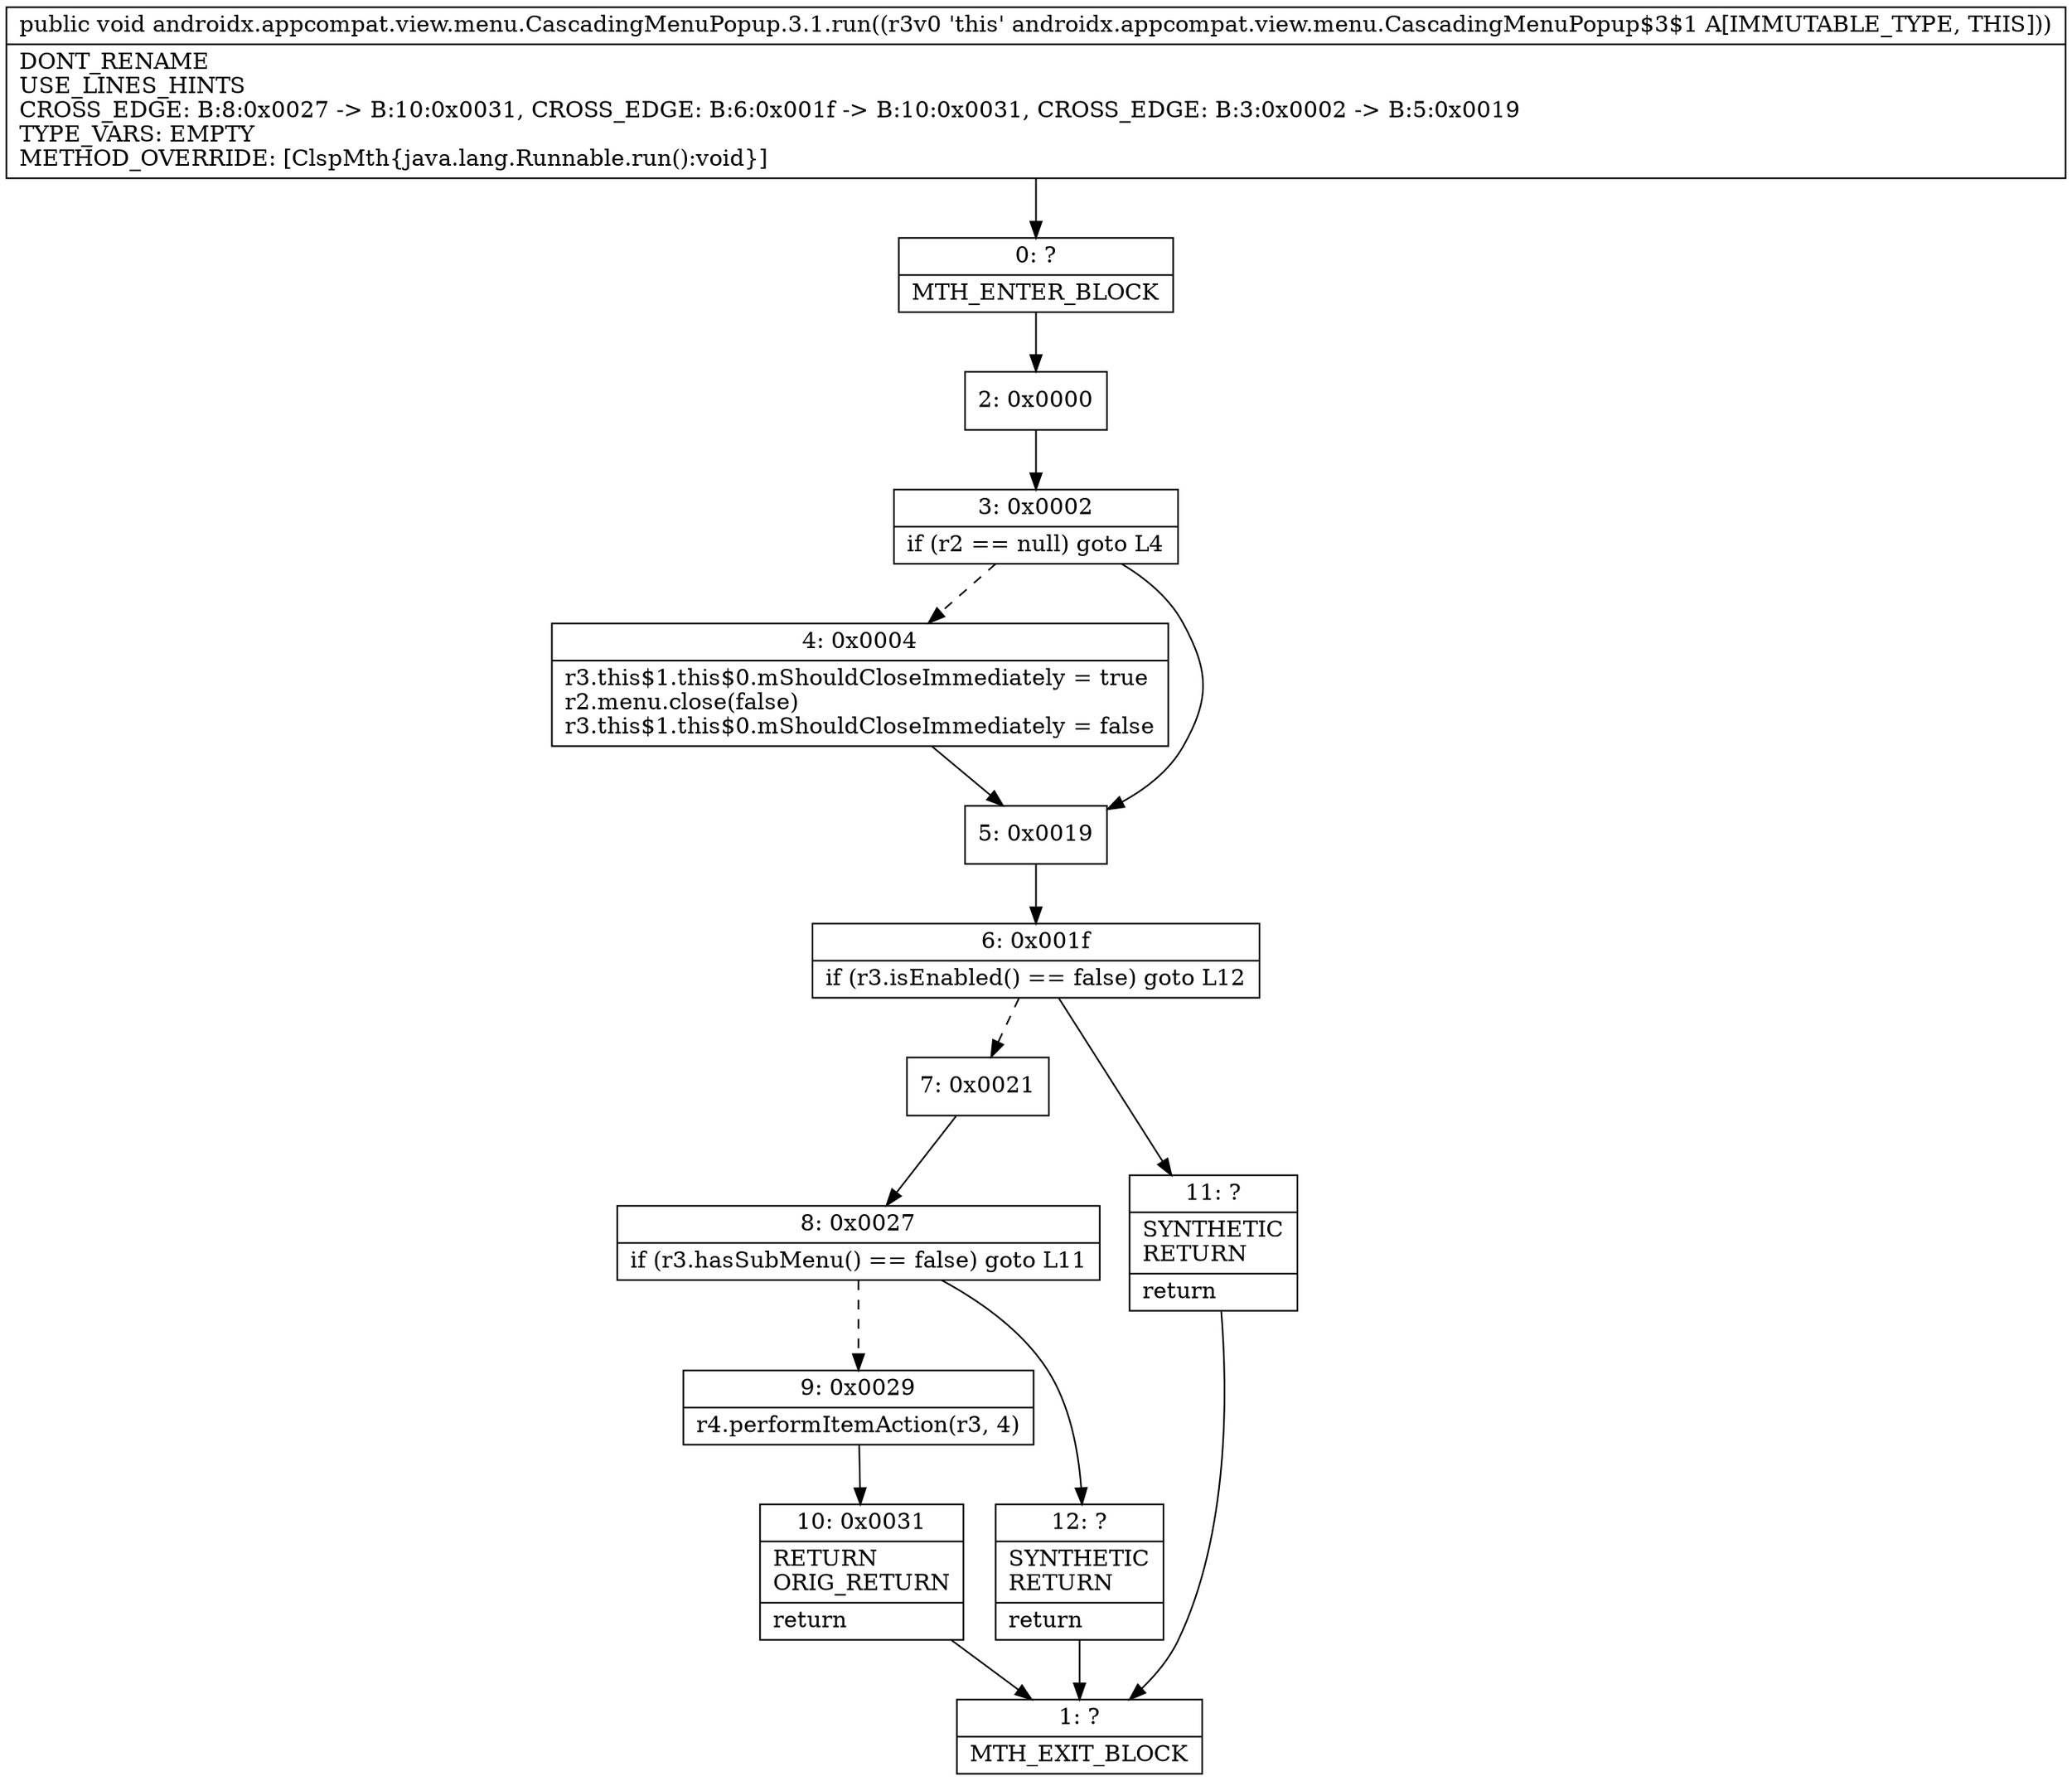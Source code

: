 digraph "CFG forandroidx.appcompat.view.menu.CascadingMenuPopup.3.1.run()V" {
Node_0 [shape=record,label="{0\:\ ?|MTH_ENTER_BLOCK\l}"];
Node_2 [shape=record,label="{2\:\ 0x0000}"];
Node_3 [shape=record,label="{3\:\ 0x0002|if (r2 == null) goto L4\l}"];
Node_4 [shape=record,label="{4\:\ 0x0004|r3.this$1.this$0.mShouldCloseImmediately = true\lr2.menu.close(false)\lr3.this$1.this$0.mShouldCloseImmediately = false\l}"];
Node_5 [shape=record,label="{5\:\ 0x0019}"];
Node_6 [shape=record,label="{6\:\ 0x001f|if (r3.isEnabled() == false) goto L12\l}"];
Node_7 [shape=record,label="{7\:\ 0x0021}"];
Node_8 [shape=record,label="{8\:\ 0x0027|if (r3.hasSubMenu() == false) goto L11\l}"];
Node_9 [shape=record,label="{9\:\ 0x0029|r4.performItemAction(r3, 4)\l}"];
Node_10 [shape=record,label="{10\:\ 0x0031|RETURN\lORIG_RETURN\l|return\l}"];
Node_1 [shape=record,label="{1\:\ ?|MTH_EXIT_BLOCK\l}"];
Node_12 [shape=record,label="{12\:\ ?|SYNTHETIC\lRETURN\l|return\l}"];
Node_11 [shape=record,label="{11\:\ ?|SYNTHETIC\lRETURN\l|return\l}"];
MethodNode[shape=record,label="{public void androidx.appcompat.view.menu.CascadingMenuPopup.3.1.run((r3v0 'this' androidx.appcompat.view.menu.CascadingMenuPopup$3$1 A[IMMUTABLE_TYPE, THIS]))  | DONT_RENAME\lUSE_LINES_HINTS\lCROSS_EDGE: B:8:0x0027 \-\> B:10:0x0031, CROSS_EDGE: B:6:0x001f \-\> B:10:0x0031, CROSS_EDGE: B:3:0x0002 \-\> B:5:0x0019\lTYPE_VARS: EMPTY\lMETHOD_OVERRIDE: [ClspMth\{java.lang.Runnable.run():void\}]\l}"];
MethodNode -> Node_0;Node_0 -> Node_2;
Node_2 -> Node_3;
Node_3 -> Node_4[style=dashed];
Node_3 -> Node_5;
Node_4 -> Node_5;
Node_5 -> Node_6;
Node_6 -> Node_7[style=dashed];
Node_6 -> Node_11;
Node_7 -> Node_8;
Node_8 -> Node_9[style=dashed];
Node_8 -> Node_12;
Node_9 -> Node_10;
Node_10 -> Node_1;
Node_12 -> Node_1;
Node_11 -> Node_1;
}

